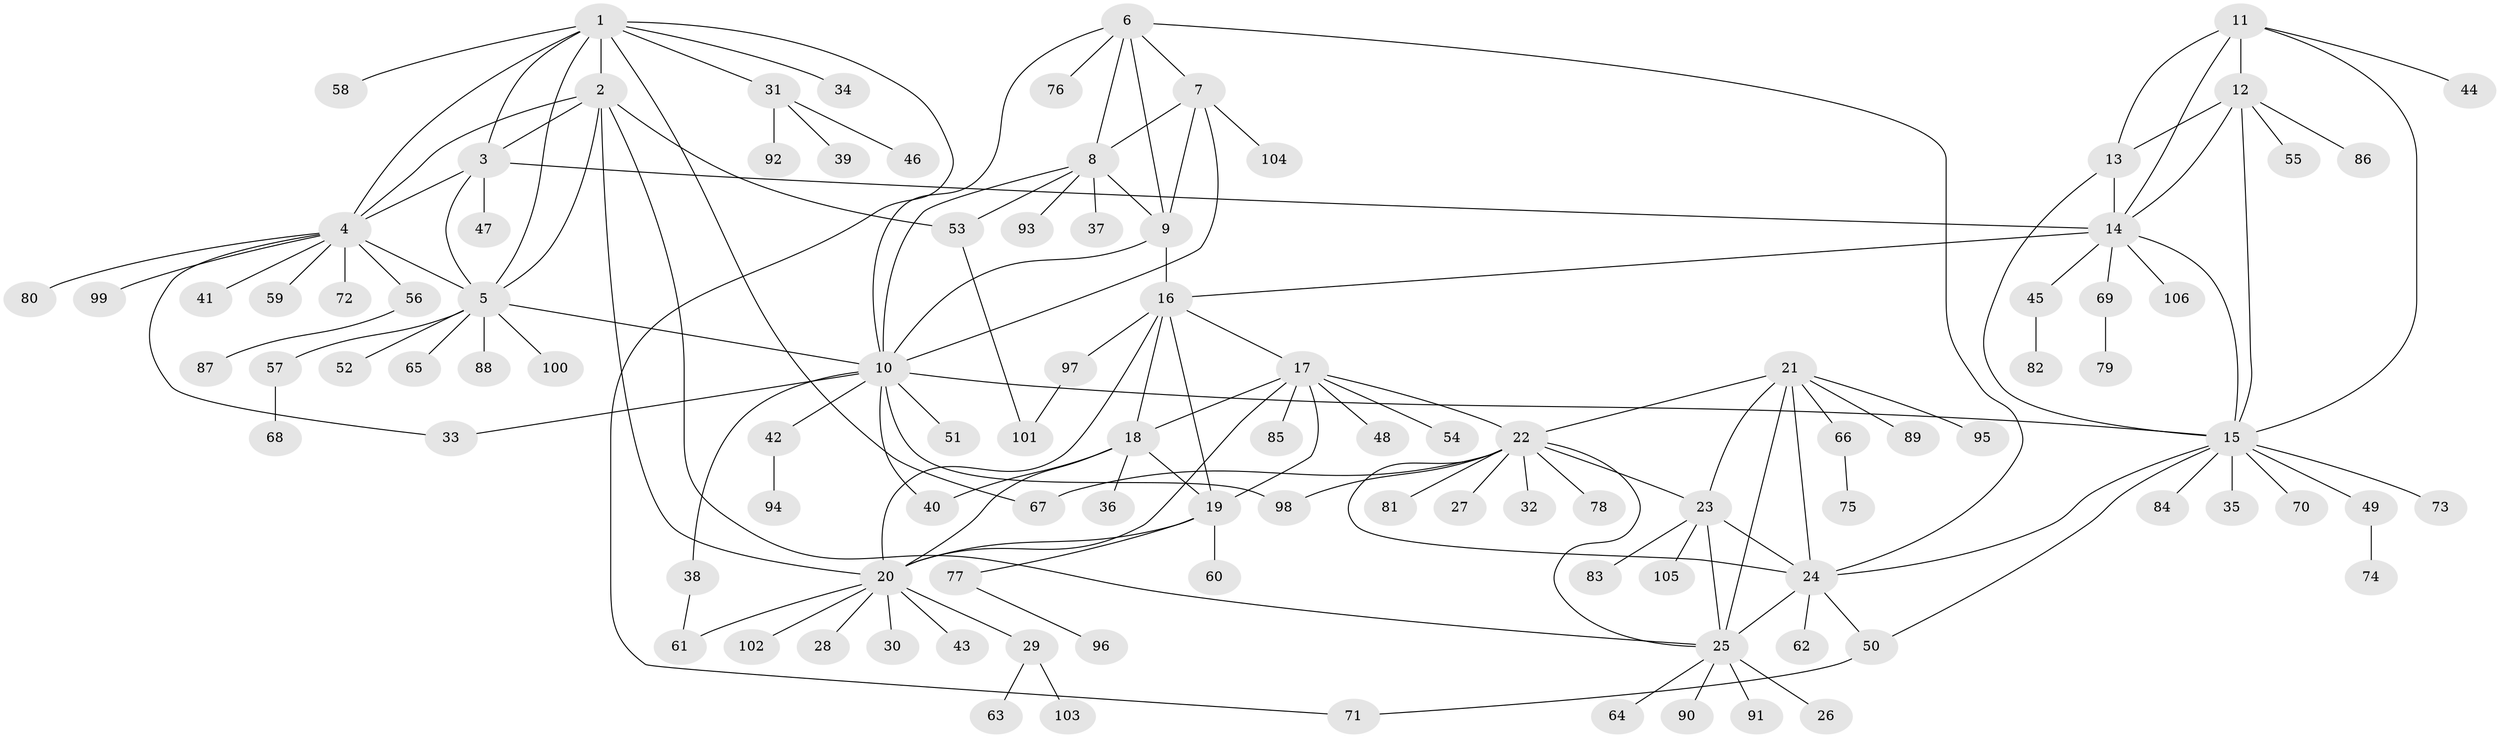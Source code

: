 // coarse degree distribution, {7: 0.046875, 5: 0.078125, 2: 0.109375, 9: 0.03125, 8: 0.046875, 6: 0.03125, 3: 0.0625, 1: 0.53125, 10: 0.046875, 4: 0.015625}
// Generated by graph-tools (version 1.1) at 2025/37/03/04/25 23:37:34]
// undirected, 106 vertices, 150 edges
graph export_dot {
  node [color=gray90,style=filled];
  1;
  2;
  3;
  4;
  5;
  6;
  7;
  8;
  9;
  10;
  11;
  12;
  13;
  14;
  15;
  16;
  17;
  18;
  19;
  20;
  21;
  22;
  23;
  24;
  25;
  26;
  27;
  28;
  29;
  30;
  31;
  32;
  33;
  34;
  35;
  36;
  37;
  38;
  39;
  40;
  41;
  42;
  43;
  44;
  45;
  46;
  47;
  48;
  49;
  50;
  51;
  52;
  53;
  54;
  55;
  56;
  57;
  58;
  59;
  60;
  61;
  62;
  63;
  64;
  65;
  66;
  67;
  68;
  69;
  70;
  71;
  72;
  73;
  74;
  75;
  76;
  77;
  78;
  79;
  80;
  81;
  82;
  83;
  84;
  85;
  86;
  87;
  88;
  89;
  90;
  91;
  92;
  93;
  94;
  95;
  96;
  97;
  98;
  99;
  100;
  101;
  102;
  103;
  104;
  105;
  106;
  1 -- 2;
  1 -- 3;
  1 -- 4;
  1 -- 5;
  1 -- 31;
  1 -- 34;
  1 -- 58;
  1 -- 67;
  1 -- 71;
  2 -- 3;
  2 -- 4;
  2 -- 5;
  2 -- 20;
  2 -- 25;
  2 -- 53;
  3 -- 4;
  3 -- 5;
  3 -- 14;
  3 -- 47;
  4 -- 5;
  4 -- 33;
  4 -- 41;
  4 -- 56;
  4 -- 59;
  4 -- 72;
  4 -- 80;
  4 -- 99;
  5 -- 10;
  5 -- 52;
  5 -- 57;
  5 -- 65;
  5 -- 88;
  5 -- 100;
  6 -- 7;
  6 -- 8;
  6 -- 9;
  6 -- 10;
  6 -- 24;
  6 -- 76;
  7 -- 8;
  7 -- 9;
  7 -- 10;
  7 -- 104;
  8 -- 9;
  8 -- 10;
  8 -- 37;
  8 -- 53;
  8 -- 93;
  9 -- 10;
  9 -- 16;
  10 -- 15;
  10 -- 33;
  10 -- 38;
  10 -- 40;
  10 -- 42;
  10 -- 51;
  10 -- 98;
  11 -- 12;
  11 -- 13;
  11 -- 14;
  11 -- 15;
  11 -- 44;
  12 -- 13;
  12 -- 14;
  12 -- 15;
  12 -- 55;
  12 -- 86;
  13 -- 14;
  13 -- 15;
  14 -- 15;
  14 -- 16;
  14 -- 45;
  14 -- 69;
  14 -- 106;
  15 -- 24;
  15 -- 35;
  15 -- 49;
  15 -- 50;
  15 -- 70;
  15 -- 73;
  15 -- 84;
  16 -- 17;
  16 -- 18;
  16 -- 19;
  16 -- 20;
  16 -- 97;
  17 -- 18;
  17 -- 19;
  17 -- 20;
  17 -- 22;
  17 -- 48;
  17 -- 54;
  17 -- 85;
  18 -- 19;
  18 -- 20;
  18 -- 36;
  18 -- 40;
  19 -- 20;
  19 -- 60;
  19 -- 77;
  20 -- 28;
  20 -- 29;
  20 -- 30;
  20 -- 43;
  20 -- 61;
  20 -- 102;
  21 -- 22;
  21 -- 23;
  21 -- 24;
  21 -- 25;
  21 -- 66;
  21 -- 89;
  21 -- 95;
  22 -- 23;
  22 -- 24;
  22 -- 25;
  22 -- 27;
  22 -- 32;
  22 -- 67;
  22 -- 78;
  22 -- 81;
  22 -- 98;
  23 -- 24;
  23 -- 25;
  23 -- 83;
  23 -- 105;
  24 -- 25;
  24 -- 50;
  24 -- 62;
  25 -- 26;
  25 -- 64;
  25 -- 90;
  25 -- 91;
  29 -- 63;
  29 -- 103;
  31 -- 39;
  31 -- 46;
  31 -- 92;
  38 -- 61;
  42 -- 94;
  45 -- 82;
  49 -- 74;
  50 -- 71;
  53 -- 101;
  56 -- 87;
  57 -- 68;
  66 -- 75;
  69 -- 79;
  77 -- 96;
  97 -- 101;
}

